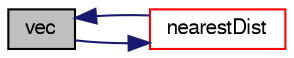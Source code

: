 digraph "vec"
{
  bgcolor="transparent";
  edge [fontname="FreeSans",fontsize="10",labelfontname="FreeSans",labelfontsize="10"];
  node [fontname="FreeSans",fontsize="10",shape=record];
  rankdir="LR";
  Node33 [label="vec",height=0.2,width=0.4,color="black", fillcolor="grey75", style="filled", fontcolor="black"];
  Node33 -> Node34 [color="midnightblue",fontsize="10",style="solid",fontname="FreeSans"];
  Node34 [label="nearestDist",height=0.2,width=0.4,color="red",URL="$a27550.html#a0ab00eab07060abff696ebe967f3fce0",tooltip="Return nearest distance to line from a given point. "];
  Node34 -> Node33 [color="midnightblue",fontsize="10",style="solid",fontname="FreeSans"];
}
